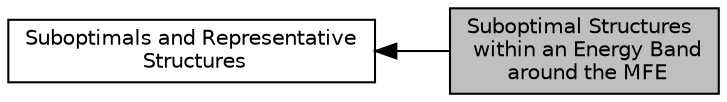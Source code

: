 digraph "Suboptimal Structures within an Energy Band around the MFE"
{
  bgcolor="transparent";
  edge [fontname="Helvetica",fontsize="10",labelfontname="Helvetica",labelfontsize="10"];
  node [fontname="Helvetica",fontsize="10",shape=box];
  rankdir=LR;
  Node1 [label="Suboptimals and Representative\l Structures",height=0.2,width=0.4,color="black",URL="$group__subopt__and__representatives.html",tooltip="Sample and enumerate suboptimal secondary structures from RNA sequence data."];
  Node0 [label="Suboptimal Structures\l within an Energy Band\l around the MFE",height=0.2,width=0.4,color="black", fillcolor="grey75", style="filled", fontcolor="black",tooltip=" "];
  Node1->Node0 [shape=plaintext, dir="back", style="solid"];
}
